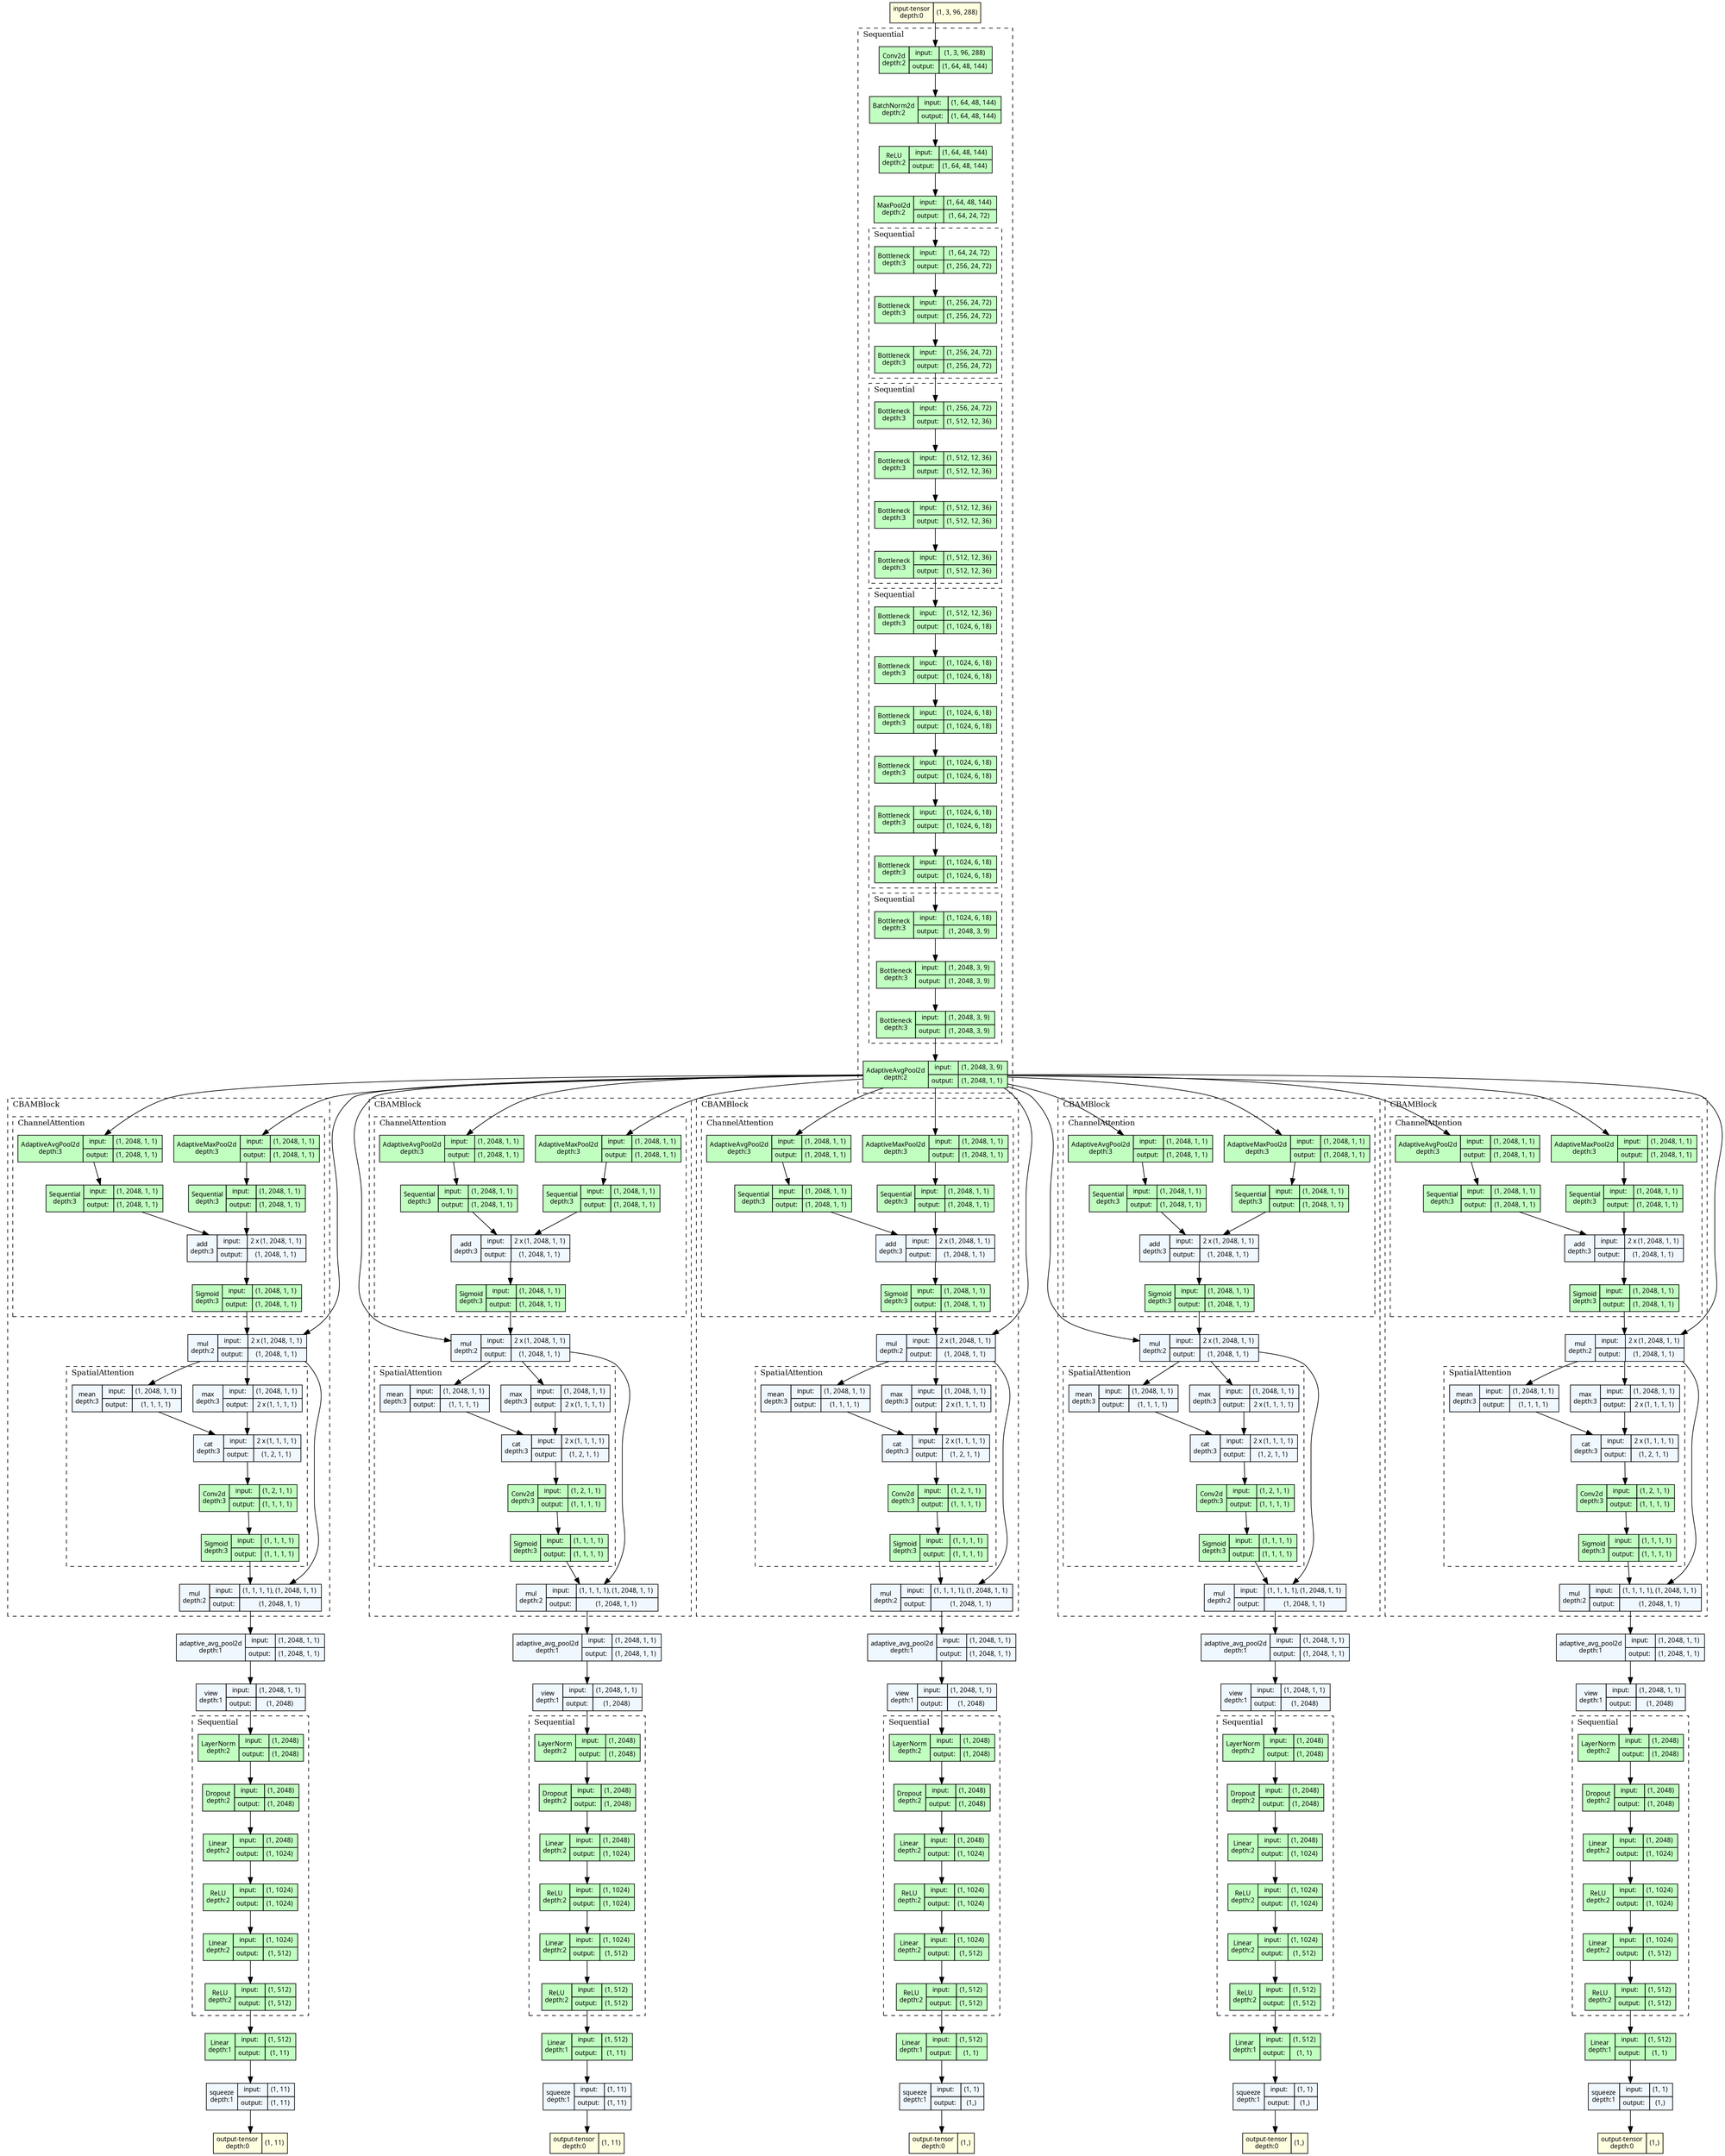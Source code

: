strict digraph model {
	graph [ordering=in rankdir=TB size="113.39999999999999,113.39999999999999"]
	node [align=left fontname="Linux libertine" fontsize=10 height=0.2 margin=0 ranksep=0.1 shape=plaintext style=filled]
	edge [fontsize=10]
	0 [label=<
                    <TABLE BORDER="0" CELLBORDER="1"
                    CELLSPACING="0" CELLPADDING="4">
                        <TR><TD>input-tensor<BR/>depth:0</TD><TD>(1, 3, 96, 288)</TD></TR>
                    </TABLE>> fillcolor=lightyellow]
	subgraph cluster_2 {
		fontsize=12 label=Sequential labeljust=l style=dashed
		1 [label=<
                    <TABLE BORDER="0" CELLBORDER="1"
                    CELLSPACING="0" CELLPADDING="4">
                    <TR>
                        <TD ROWSPAN="2">Conv2d<BR/>depth:2</TD>
                        <TD COLSPAN="2">input:</TD>
                        <TD COLSPAN="2">(1, 3, 96, 288) </TD>
                    </TR>
                    <TR>
                        <TD COLSPAN="2">output: </TD>
                        <TD COLSPAN="2">(1, 64, 48, 144) </TD>
                    </TR>
                    </TABLE>> fillcolor=darkseagreen1]
		2 [label=<
                    <TABLE BORDER="0" CELLBORDER="1"
                    CELLSPACING="0" CELLPADDING="4">
                    <TR>
                        <TD ROWSPAN="2">BatchNorm2d<BR/>depth:2</TD>
                        <TD COLSPAN="2">input:</TD>
                        <TD COLSPAN="2">(1, 64, 48, 144) </TD>
                    </TR>
                    <TR>
                        <TD COLSPAN="2">output: </TD>
                        <TD COLSPAN="2">(1, 64, 48, 144) </TD>
                    </TR>
                    </TABLE>> fillcolor=darkseagreen1]
		3 [label=<
                    <TABLE BORDER="0" CELLBORDER="1"
                    CELLSPACING="0" CELLPADDING="4">
                    <TR>
                        <TD ROWSPAN="2">ReLU<BR/>depth:2</TD>
                        <TD COLSPAN="2">input:</TD>
                        <TD COLSPAN="2">(1, 64, 48, 144) </TD>
                    </TR>
                    <TR>
                        <TD COLSPAN="2">output: </TD>
                        <TD COLSPAN="2">(1, 64, 48, 144) </TD>
                    </TR>
                    </TABLE>> fillcolor=darkseagreen1]
		4 [label=<
                    <TABLE BORDER="0" CELLBORDER="1"
                    CELLSPACING="0" CELLPADDING="4">
                    <TR>
                        <TD ROWSPAN="2">MaxPool2d<BR/>depth:2</TD>
                        <TD COLSPAN="2">input:</TD>
                        <TD COLSPAN="2">(1, 64, 48, 144) </TD>
                    </TR>
                    <TR>
                        <TD COLSPAN="2">output: </TD>
                        <TD COLSPAN="2">(1, 64, 24, 72) </TD>
                    </TR>
                    </TABLE>> fillcolor=darkseagreen1]
		subgraph cluster_3 {
			fontsize=12 label=Sequential labeljust=l style=dashed
			5 [label=<
                    <TABLE BORDER="0" CELLBORDER="1"
                    CELLSPACING="0" CELLPADDING="4">
                    <TR>
                        <TD ROWSPAN="2">Bottleneck<BR/>depth:3</TD>
                        <TD COLSPAN="2">input:</TD>
                        <TD COLSPAN="2">(1, 64, 24, 72) </TD>
                    </TR>
                    <TR>
                        <TD COLSPAN="2">output: </TD>
                        <TD COLSPAN="2">(1, 256, 24, 72) </TD>
                    </TR>
                    </TABLE>> fillcolor=darkseagreen1]
			6 [label=<
                    <TABLE BORDER="0" CELLBORDER="1"
                    CELLSPACING="0" CELLPADDING="4">
                    <TR>
                        <TD ROWSPAN="2">Bottleneck<BR/>depth:3</TD>
                        <TD COLSPAN="2">input:</TD>
                        <TD COLSPAN="2">(1, 256, 24, 72) </TD>
                    </TR>
                    <TR>
                        <TD COLSPAN="2">output: </TD>
                        <TD COLSPAN="2">(1, 256, 24, 72) </TD>
                    </TR>
                    </TABLE>> fillcolor=darkseagreen1]
			7 [label=<
                    <TABLE BORDER="0" CELLBORDER="1"
                    CELLSPACING="0" CELLPADDING="4">
                    <TR>
                        <TD ROWSPAN="2">Bottleneck<BR/>depth:3</TD>
                        <TD COLSPAN="2">input:</TD>
                        <TD COLSPAN="2">(1, 256, 24, 72) </TD>
                    </TR>
                    <TR>
                        <TD COLSPAN="2">output: </TD>
                        <TD COLSPAN="2">(1, 256, 24, 72) </TD>
                    </TR>
                    </TABLE>> fillcolor=darkseagreen1]
		}
		subgraph cluster_4 {
			fontsize=12 label=Sequential labeljust=l style=dashed
			8 [label=<
                    <TABLE BORDER="0" CELLBORDER="1"
                    CELLSPACING="0" CELLPADDING="4">
                    <TR>
                        <TD ROWSPAN="2">Bottleneck<BR/>depth:3</TD>
                        <TD COLSPAN="2">input:</TD>
                        <TD COLSPAN="2">(1, 256, 24, 72) </TD>
                    </TR>
                    <TR>
                        <TD COLSPAN="2">output: </TD>
                        <TD COLSPAN="2">(1, 512, 12, 36) </TD>
                    </TR>
                    </TABLE>> fillcolor=darkseagreen1]
			9 [label=<
                    <TABLE BORDER="0" CELLBORDER="1"
                    CELLSPACING="0" CELLPADDING="4">
                    <TR>
                        <TD ROWSPAN="2">Bottleneck<BR/>depth:3</TD>
                        <TD COLSPAN="2">input:</TD>
                        <TD COLSPAN="2">(1, 512, 12, 36) </TD>
                    </TR>
                    <TR>
                        <TD COLSPAN="2">output: </TD>
                        <TD COLSPAN="2">(1, 512, 12, 36) </TD>
                    </TR>
                    </TABLE>> fillcolor=darkseagreen1]
			10 [label=<
                    <TABLE BORDER="0" CELLBORDER="1"
                    CELLSPACING="0" CELLPADDING="4">
                    <TR>
                        <TD ROWSPAN="2">Bottleneck<BR/>depth:3</TD>
                        <TD COLSPAN="2">input:</TD>
                        <TD COLSPAN="2">(1, 512, 12, 36) </TD>
                    </TR>
                    <TR>
                        <TD COLSPAN="2">output: </TD>
                        <TD COLSPAN="2">(1, 512, 12, 36) </TD>
                    </TR>
                    </TABLE>> fillcolor=darkseagreen1]
			11 [label=<
                    <TABLE BORDER="0" CELLBORDER="1"
                    CELLSPACING="0" CELLPADDING="4">
                    <TR>
                        <TD ROWSPAN="2">Bottleneck<BR/>depth:3</TD>
                        <TD COLSPAN="2">input:</TD>
                        <TD COLSPAN="2">(1, 512, 12, 36) </TD>
                    </TR>
                    <TR>
                        <TD COLSPAN="2">output: </TD>
                        <TD COLSPAN="2">(1, 512, 12, 36) </TD>
                    </TR>
                    </TABLE>> fillcolor=darkseagreen1]
		}
		subgraph cluster_5 {
			fontsize=12 label=Sequential labeljust=l style=dashed
			12 [label=<
                    <TABLE BORDER="0" CELLBORDER="1"
                    CELLSPACING="0" CELLPADDING="4">
                    <TR>
                        <TD ROWSPAN="2">Bottleneck<BR/>depth:3</TD>
                        <TD COLSPAN="2">input:</TD>
                        <TD COLSPAN="2">(1, 512, 12, 36) </TD>
                    </TR>
                    <TR>
                        <TD COLSPAN="2">output: </TD>
                        <TD COLSPAN="2">(1, 1024, 6, 18) </TD>
                    </TR>
                    </TABLE>> fillcolor=darkseagreen1]
			13 [label=<
                    <TABLE BORDER="0" CELLBORDER="1"
                    CELLSPACING="0" CELLPADDING="4">
                    <TR>
                        <TD ROWSPAN="2">Bottleneck<BR/>depth:3</TD>
                        <TD COLSPAN="2">input:</TD>
                        <TD COLSPAN="2">(1, 1024, 6, 18) </TD>
                    </TR>
                    <TR>
                        <TD COLSPAN="2">output: </TD>
                        <TD COLSPAN="2">(1, 1024, 6, 18) </TD>
                    </TR>
                    </TABLE>> fillcolor=darkseagreen1]
			14 [label=<
                    <TABLE BORDER="0" CELLBORDER="1"
                    CELLSPACING="0" CELLPADDING="4">
                    <TR>
                        <TD ROWSPAN="2">Bottleneck<BR/>depth:3</TD>
                        <TD COLSPAN="2">input:</TD>
                        <TD COLSPAN="2">(1, 1024, 6, 18) </TD>
                    </TR>
                    <TR>
                        <TD COLSPAN="2">output: </TD>
                        <TD COLSPAN="2">(1, 1024, 6, 18) </TD>
                    </TR>
                    </TABLE>> fillcolor=darkseagreen1]
			15 [label=<
                    <TABLE BORDER="0" CELLBORDER="1"
                    CELLSPACING="0" CELLPADDING="4">
                    <TR>
                        <TD ROWSPAN="2">Bottleneck<BR/>depth:3</TD>
                        <TD COLSPAN="2">input:</TD>
                        <TD COLSPAN="2">(1, 1024, 6, 18) </TD>
                    </TR>
                    <TR>
                        <TD COLSPAN="2">output: </TD>
                        <TD COLSPAN="2">(1, 1024, 6, 18) </TD>
                    </TR>
                    </TABLE>> fillcolor=darkseagreen1]
			16 [label=<
                    <TABLE BORDER="0" CELLBORDER="1"
                    CELLSPACING="0" CELLPADDING="4">
                    <TR>
                        <TD ROWSPAN="2">Bottleneck<BR/>depth:3</TD>
                        <TD COLSPAN="2">input:</TD>
                        <TD COLSPAN="2">(1, 1024, 6, 18) </TD>
                    </TR>
                    <TR>
                        <TD COLSPAN="2">output: </TD>
                        <TD COLSPAN="2">(1, 1024, 6, 18) </TD>
                    </TR>
                    </TABLE>> fillcolor=darkseagreen1]
			17 [label=<
                    <TABLE BORDER="0" CELLBORDER="1"
                    CELLSPACING="0" CELLPADDING="4">
                    <TR>
                        <TD ROWSPAN="2">Bottleneck<BR/>depth:3</TD>
                        <TD COLSPAN="2">input:</TD>
                        <TD COLSPAN="2">(1, 1024, 6, 18) </TD>
                    </TR>
                    <TR>
                        <TD COLSPAN="2">output: </TD>
                        <TD COLSPAN="2">(1, 1024, 6, 18) </TD>
                    </TR>
                    </TABLE>> fillcolor=darkseagreen1]
		}
		subgraph cluster_6 {
			fontsize=12 label=Sequential labeljust=l style=dashed
			18 [label=<
                    <TABLE BORDER="0" CELLBORDER="1"
                    CELLSPACING="0" CELLPADDING="4">
                    <TR>
                        <TD ROWSPAN="2">Bottleneck<BR/>depth:3</TD>
                        <TD COLSPAN="2">input:</TD>
                        <TD COLSPAN="2">(1, 1024, 6, 18) </TD>
                    </TR>
                    <TR>
                        <TD COLSPAN="2">output: </TD>
                        <TD COLSPAN="2">(1, 2048, 3, 9) </TD>
                    </TR>
                    </TABLE>> fillcolor=darkseagreen1]
			19 [label=<
                    <TABLE BORDER="0" CELLBORDER="1"
                    CELLSPACING="0" CELLPADDING="4">
                    <TR>
                        <TD ROWSPAN="2">Bottleneck<BR/>depth:3</TD>
                        <TD COLSPAN="2">input:</TD>
                        <TD COLSPAN="2">(1, 2048, 3, 9) </TD>
                    </TR>
                    <TR>
                        <TD COLSPAN="2">output: </TD>
                        <TD COLSPAN="2">(1, 2048, 3, 9) </TD>
                    </TR>
                    </TABLE>> fillcolor=darkseagreen1]
			20 [label=<
                    <TABLE BORDER="0" CELLBORDER="1"
                    CELLSPACING="0" CELLPADDING="4">
                    <TR>
                        <TD ROWSPAN="2">Bottleneck<BR/>depth:3</TD>
                        <TD COLSPAN="2">input:</TD>
                        <TD COLSPAN="2">(1, 2048, 3, 9) </TD>
                    </TR>
                    <TR>
                        <TD COLSPAN="2">output: </TD>
                        <TD COLSPAN="2">(1, 2048, 3, 9) </TD>
                    </TR>
                    </TABLE>> fillcolor=darkseagreen1]
		}
		21 [label=<
                    <TABLE BORDER="0" CELLBORDER="1"
                    CELLSPACING="0" CELLPADDING="4">
                    <TR>
                        <TD ROWSPAN="2">AdaptiveAvgPool2d<BR/>depth:2</TD>
                        <TD COLSPAN="2">input:</TD>
                        <TD COLSPAN="2">(1, 2048, 3, 9) </TD>
                    </TR>
                    <TR>
                        <TD COLSPAN="2">output: </TD>
                        <TD COLSPAN="2">(1, 2048, 1, 1) </TD>
                    </TR>
                    </TABLE>> fillcolor=darkseagreen1]
	}
	subgraph cluster_7 {
		fontsize=12 label=CBAMBlock labeljust=l style=dashed
		subgraph cluster_8 {
			fontsize=12 label=ChannelAttention labeljust=l style=dashed
			22 [label=<
                    <TABLE BORDER="0" CELLBORDER="1"
                    CELLSPACING="0" CELLPADDING="4">
                    <TR>
                        <TD ROWSPAN="2">AdaptiveAvgPool2d<BR/>depth:3</TD>
                        <TD COLSPAN="2">input:</TD>
                        <TD COLSPAN="2">(1, 2048, 1, 1) </TD>
                    </TR>
                    <TR>
                        <TD COLSPAN="2">output: </TD>
                        <TD COLSPAN="2">(1, 2048, 1, 1) </TD>
                    </TR>
                    </TABLE>> fillcolor=darkseagreen1]
			23 [label=<
                    <TABLE BORDER="0" CELLBORDER="1"
                    CELLSPACING="0" CELLPADDING="4">
                    <TR>
                        <TD ROWSPAN="2">Sequential<BR/>depth:3</TD>
                        <TD COLSPAN="2">input:</TD>
                        <TD COLSPAN="2">(1, 2048, 1, 1) </TD>
                    </TR>
                    <TR>
                        <TD COLSPAN="2">output: </TD>
                        <TD COLSPAN="2">(1, 2048, 1, 1) </TD>
                    </TR>
                    </TABLE>> fillcolor=darkseagreen1]
			24 [label=<
                    <TABLE BORDER="0" CELLBORDER="1"
                    CELLSPACING="0" CELLPADDING="4">
                    <TR>
                        <TD ROWSPAN="2">AdaptiveMaxPool2d<BR/>depth:3</TD>
                        <TD COLSPAN="2">input:</TD>
                        <TD COLSPAN="2">(1, 2048, 1, 1) </TD>
                    </TR>
                    <TR>
                        <TD COLSPAN="2">output: </TD>
                        <TD COLSPAN="2">(1, 2048, 1, 1) </TD>
                    </TR>
                    </TABLE>> fillcolor=darkseagreen1]
			25 [label=<
                    <TABLE BORDER="0" CELLBORDER="1"
                    CELLSPACING="0" CELLPADDING="4">
                    <TR>
                        <TD ROWSPAN="2">Sequential<BR/>depth:3</TD>
                        <TD COLSPAN="2">input:</TD>
                        <TD COLSPAN="2">(1, 2048, 1, 1) </TD>
                    </TR>
                    <TR>
                        <TD COLSPAN="2">output: </TD>
                        <TD COLSPAN="2">(1, 2048, 1, 1) </TD>
                    </TR>
                    </TABLE>> fillcolor=darkseagreen1]
			26 [label=<
                    <TABLE BORDER="0" CELLBORDER="1"
                    CELLSPACING="0" CELLPADDING="4">
                    <TR>
                        <TD ROWSPAN="2">add<BR/>depth:3</TD>
                        <TD COLSPAN="2">input:</TD>
                        <TD COLSPAN="2">2 x (1, 2048, 1, 1) </TD>
                    </TR>
                    <TR>
                        <TD COLSPAN="2">output: </TD>
                        <TD COLSPAN="2">(1, 2048, 1, 1) </TD>
                    </TR>
                    </TABLE>> fillcolor=aliceblue]
			27 [label=<
                    <TABLE BORDER="0" CELLBORDER="1"
                    CELLSPACING="0" CELLPADDING="4">
                    <TR>
                        <TD ROWSPAN="2">Sigmoid<BR/>depth:3</TD>
                        <TD COLSPAN="2">input:</TD>
                        <TD COLSPAN="2">(1, 2048, 1, 1) </TD>
                    </TR>
                    <TR>
                        <TD COLSPAN="2">output: </TD>
                        <TD COLSPAN="2">(1, 2048, 1, 1) </TD>
                    </TR>
                    </TABLE>> fillcolor=darkseagreen1]
		}
		28 [label=<
                    <TABLE BORDER="0" CELLBORDER="1"
                    CELLSPACING="0" CELLPADDING="4">
                    <TR>
                        <TD ROWSPAN="2">mul<BR/>depth:2</TD>
                        <TD COLSPAN="2">input:</TD>
                        <TD COLSPAN="2">2 x (1, 2048, 1, 1) </TD>
                    </TR>
                    <TR>
                        <TD COLSPAN="2">output: </TD>
                        <TD COLSPAN="2">(1, 2048, 1, 1) </TD>
                    </TR>
                    </TABLE>> fillcolor=aliceblue]
		subgraph cluster_9 {
			fontsize=12 label=SpatialAttention labeljust=l style=dashed
			29 [label=<
                    <TABLE BORDER="0" CELLBORDER="1"
                    CELLSPACING="0" CELLPADDING="4">
                    <TR>
                        <TD ROWSPAN="2">mean<BR/>depth:3</TD>
                        <TD COLSPAN="2">input:</TD>
                        <TD COLSPAN="2">(1, 2048, 1, 1) </TD>
                    </TR>
                    <TR>
                        <TD COLSPAN="2">output: </TD>
                        <TD COLSPAN="2">(1, 1, 1, 1) </TD>
                    </TR>
                    </TABLE>> fillcolor=aliceblue]
			30 [label=<
                    <TABLE BORDER="0" CELLBORDER="1"
                    CELLSPACING="0" CELLPADDING="4">
                    <TR>
                        <TD ROWSPAN="2">max<BR/>depth:3</TD>
                        <TD COLSPAN="2">input:</TD>
                        <TD COLSPAN="2">(1, 2048, 1, 1) </TD>
                    </TR>
                    <TR>
                        <TD COLSPAN="2">output: </TD>
                        <TD COLSPAN="2">2 x (1, 1, 1, 1) </TD>
                    </TR>
                    </TABLE>> fillcolor=aliceblue]
			31 [label=<
                    <TABLE BORDER="0" CELLBORDER="1"
                    CELLSPACING="0" CELLPADDING="4">
                    <TR>
                        <TD ROWSPAN="2">cat<BR/>depth:3</TD>
                        <TD COLSPAN="2">input:</TD>
                        <TD COLSPAN="2">2 x (1, 1, 1, 1) </TD>
                    </TR>
                    <TR>
                        <TD COLSPAN="2">output: </TD>
                        <TD COLSPAN="2">(1, 2, 1, 1) </TD>
                    </TR>
                    </TABLE>> fillcolor=aliceblue]
			32 [label=<
                    <TABLE BORDER="0" CELLBORDER="1"
                    CELLSPACING="0" CELLPADDING="4">
                    <TR>
                        <TD ROWSPAN="2">Conv2d<BR/>depth:3</TD>
                        <TD COLSPAN="2">input:</TD>
                        <TD COLSPAN="2">(1, 2, 1, 1) </TD>
                    </TR>
                    <TR>
                        <TD COLSPAN="2">output: </TD>
                        <TD COLSPAN="2">(1, 1, 1, 1) </TD>
                    </TR>
                    </TABLE>> fillcolor=darkseagreen1]
			33 [label=<
                    <TABLE BORDER="0" CELLBORDER="1"
                    CELLSPACING="0" CELLPADDING="4">
                    <TR>
                        <TD ROWSPAN="2">Sigmoid<BR/>depth:3</TD>
                        <TD COLSPAN="2">input:</TD>
                        <TD COLSPAN="2">(1, 1, 1, 1) </TD>
                    </TR>
                    <TR>
                        <TD COLSPAN="2">output: </TD>
                        <TD COLSPAN="2">(1, 1, 1, 1) </TD>
                    </TR>
                    </TABLE>> fillcolor=darkseagreen1]
		}
		34 [label=<
                    <TABLE BORDER="0" CELLBORDER="1"
                    CELLSPACING="0" CELLPADDING="4">
                    <TR>
                        <TD ROWSPAN="2">mul<BR/>depth:2</TD>
                        <TD COLSPAN="2">input:</TD>
                        <TD COLSPAN="2">(1, 1, 1, 1), (1, 2048, 1, 1) </TD>
                    </TR>
                    <TR>
                        <TD COLSPAN="2">output: </TD>
                        <TD COLSPAN="2">(1, 2048, 1, 1) </TD>
                    </TR>
                    </TABLE>> fillcolor=aliceblue]
	}
	35 [label=<
                    <TABLE BORDER="0" CELLBORDER="1"
                    CELLSPACING="0" CELLPADDING="4">
                    <TR>
                        <TD ROWSPAN="2">adaptive_avg_pool2d<BR/>depth:1</TD>
                        <TD COLSPAN="2">input:</TD>
                        <TD COLSPAN="2">(1, 2048, 1, 1) </TD>
                    </TR>
                    <TR>
                        <TD COLSPAN="2">output: </TD>
                        <TD COLSPAN="2">(1, 2048, 1, 1) </TD>
                    </TR>
                    </TABLE>> fillcolor=aliceblue]
	36 [label=<
                    <TABLE BORDER="0" CELLBORDER="1"
                    CELLSPACING="0" CELLPADDING="4">
                    <TR>
                        <TD ROWSPAN="2">view<BR/>depth:1</TD>
                        <TD COLSPAN="2">input:</TD>
                        <TD COLSPAN="2">(1, 2048, 1, 1) </TD>
                    </TR>
                    <TR>
                        <TD COLSPAN="2">output: </TD>
                        <TD COLSPAN="2">(1, 2048) </TD>
                    </TR>
                    </TABLE>> fillcolor=aliceblue]
	subgraph cluster_10 {
		fontsize=12 label=Sequential labeljust=l style=dashed
		37 [label=<
                    <TABLE BORDER="0" CELLBORDER="1"
                    CELLSPACING="0" CELLPADDING="4">
                    <TR>
                        <TD ROWSPAN="2">LayerNorm<BR/>depth:2</TD>
                        <TD COLSPAN="2">input:</TD>
                        <TD COLSPAN="2">(1, 2048) </TD>
                    </TR>
                    <TR>
                        <TD COLSPAN="2">output: </TD>
                        <TD COLSPAN="2">(1, 2048) </TD>
                    </TR>
                    </TABLE>> fillcolor=darkseagreen1]
		38 [label=<
                    <TABLE BORDER="0" CELLBORDER="1"
                    CELLSPACING="0" CELLPADDING="4">
                    <TR>
                        <TD ROWSPAN="2">Dropout<BR/>depth:2</TD>
                        <TD COLSPAN="2">input:</TD>
                        <TD COLSPAN="2">(1, 2048) </TD>
                    </TR>
                    <TR>
                        <TD COLSPAN="2">output: </TD>
                        <TD COLSPAN="2">(1, 2048) </TD>
                    </TR>
                    </TABLE>> fillcolor=darkseagreen1]
		39 [label=<
                    <TABLE BORDER="0" CELLBORDER="1"
                    CELLSPACING="0" CELLPADDING="4">
                    <TR>
                        <TD ROWSPAN="2">Linear<BR/>depth:2</TD>
                        <TD COLSPAN="2">input:</TD>
                        <TD COLSPAN="2">(1, 2048) </TD>
                    </TR>
                    <TR>
                        <TD COLSPAN="2">output: </TD>
                        <TD COLSPAN="2">(1, 1024) </TD>
                    </TR>
                    </TABLE>> fillcolor=darkseagreen1]
		40 [label=<
                    <TABLE BORDER="0" CELLBORDER="1"
                    CELLSPACING="0" CELLPADDING="4">
                    <TR>
                        <TD ROWSPAN="2">ReLU<BR/>depth:2</TD>
                        <TD COLSPAN="2">input:</TD>
                        <TD COLSPAN="2">(1, 1024) </TD>
                    </TR>
                    <TR>
                        <TD COLSPAN="2">output: </TD>
                        <TD COLSPAN="2">(1, 1024) </TD>
                    </TR>
                    </TABLE>> fillcolor=darkseagreen1]
		41 [label=<
                    <TABLE BORDER="0" CELLBORDER="1"
                    CELLSPACING="0" CELLPADDING="4">
                    <TR>
                        <TD ROWSPAN="2">Linear<BR/>depth:2</TD>
                        <TD COLSPAN="2">input:</TD>
                        <TD COLSPAN="2">(1, 1024) </TD>
                    </TR>
                    <TR>
                        <TD COLSPAN="2">output: </TD>
                        <TD COLSPAN="2">(1, 512) </TD>
                    </TR>
                    </TABLE>> fillcolor=darkseagreen1]
		42 [label=<
                    <TABLE BORDER="0" CELLBORDER="1"
                    CELLSPACING="0" CELLPADDING="4">
                    <TR>
                        <TD ROWSPAN="2">ReLU<BR/>depth:2</TD>
                        <TD COLSPAN="2">input:</TD>
                        <TD COLSPAN="2">(1, 512) </TD>
                    </TR>
                    <TR>
                        <TD COLSPAN="2">output: </TD>
                        <TD COLSPAN="2">(1, 512) </TD>
                    </TR>
                    </TABLE>> fillcolor=darkseagreen1]
	}
	43 [label=<
                    <TABLE BORDER="0" CELLBORDER="1"
                    CELLSPACING="0" CELLPADDING="4">
                    <TR>
                        <TD ROWSPAN="2">Linear<BR/>depth:1</TD>
                        <TD COLSPAN="2">input:</TD>
                        <TD COLSPAN="2">(1, 512) </TD>
                    </TR>
                    <TR>
                        <TD COLSPAN="2">output: </TD>
                        <TD COLSPAN="2">(1, 11) </TD>
                    </TR>
                    </TABLE>> fillcolor=darkseagreen1]
	44 [label=<
                    <TABLE BORDER="0" CELLBORDER="1"
                    CELLSPACING="0" CELLPADDING="4">
                    <TR>
                        <TD ROWSPAN="2">squeeze<BR/>depth:1</TD>
                        <TD COLSPAN="2">input:</TD>
                        <TD COLSPAN="2">(1, 11) </TD>
                    </TR>
                    <TR>
                        <TD COLSPAN="2">output: </TD>
                        <TD COLSPAN="2">(1, 11) </TD>
                    </TR>
                    </TABLE>> fillcolor=aliceblue]
	45 [label=<
                    <TABLE BORDER="0" CELLBORDER="1"
                    CELLSPACING="0" CELLPADDING="4">
                        <TR><TD>output-tensor<BR/>depth:0</TD><TD>(1, 11)</TD></TR>
                    </TABLE>> fillcolor=lightyellow]
	subgraph cluster_11 {
		fontsize=12 label=CBAMBlock labeljust=l style=dashed
		subgraph cluster_12 {
			fontsize=12 label=ChannelAttention labeljust=l style=dashed
			46 [label=<
                    <TABLE BORDER="0" CELLBORDER="1"
                    CELLSPACING="0" CELLPADDING="4">
                    <TR>
                        <TD ROWSPAN="2">AdaptiveAvgPool2d<BR/>depth:3</TD>
                        <TD COLSPAN="2">input:</TD>
                        <TD COLSPAN="2">(1, 2048, 1, 1) </TD>
                    </TR>
                    <TR>
                        <TD COLSPAN="2">output: </TD>
                        <TD COLSPAN="2">(1, 2048, 1, 1) </TD>
                    </TR>
                    </TABLE>> fillcolor=darkseagreen1]
			47 [label=<
                    <TABLE BORDER="0" CELLBORDER="1"
                    CELLSPACING="0" CELLPADDING="4">
                    <TR>
                        <TD ROWSPAN="2">Sequential<BR/>depth:3</TD>
                        <TD COLSPAN="2">input:</TD>
                        <TD COLSPAN="2">(1, 2048, 1, 1) </TD>
                    </TR>
                    <TR>
                        <TD COLSPAN="2">output: </TD>
                        <TD COLSPAN="2">(1, 2048, 1, 1) </TD>
                    </TR>
                    </TABLE>> fillcolor=darkseagreen1]
			48 [label=<
                    <TABLE BORDER="0" CELLBORDER="1"
                    CELLSPACING="0" CELLPADDING="4">
                    <TR>
                        <TD ROWSPAN="2">AdaptiveMaxPool2d<BR/>depth:3</TD>
                        <TD COLSPAN="2">input:</TD>
                        <TD COLSPAN="2">(1, 2048, 1, 1) </TD>
                    </TR>
                    <TR>
                        <TD COLSPAN="2">output: </TD>
                        <TD COLSPAN="2">(1, 2048, 1, 1) </TD>
                    </TR>
                    </TABLE>> fillcolor=darkseagreen1]
			49 [label=<
                    <TABLE BORDER="0" CELLBORDER="1"
                    CELLSPACING="0" CELLPADDING="4">
                    <TR>
                        <TD ROWSPAN="2">Sequential<BR/>depth:3</TD>
                        <TD COLSPAN="2">input:</TD>
                        <TD COLSPAN="2">(1, 2048, 1, 1) </TD>
                    </TR>
                    <TR>
                        <TD COLSPAN="2">output: </TD>
                        <TD COLSPAN="2">(1, 2048, 1, 1) </TD>
                    </TR>
                    </TABLE>> fillcolor=darkseagreen1]
			50 [label=<
                    <TABLE BORDER="0" CELLBORDER="1"
                    CELLSPACING="0" CELLPADDING="4">
                    <TR>
                        <TD ROWSPAN="2">add<BR/>depth:3</TD>
                        <TD COLSPAN="2">input:</TD>
                        <TD COLSPAN="2">2 x (1, 2048, 1, 1) </TD>
                    </TR>
                    <TR>
                        <TD COLSPAN="2">output: </TD>
                        <TD COLSPAN="2">(1, 2048, 1, 1) </TD>
                    </TR>
                    </TABLE>> fillcolor=aliceblue]
			51 [label=<
                    <TABLE BORDER="0" CELLBORDER="1"
                    CELLSPACING="0" CELLPADDING="4">
                    <TR>
                        <TD ROWSPAN="2">Sigmoid<BR/>depth:3</TD>
                        <TD COLSPAN="2">input:</TD>
                        <TD COLSPAN="2">(1, 2048, 1, 1) </TD>
                    </TR>
                    <TR>
                        <TD COLSPAN="2">output: </TD>
                        <TD COLSPAN="2">(1, 2048, 1, 1) </TD>
                    </TR>
                    </TABLE>> fillcolor=darkseagreen1]
		}
		52 [label=<
                    <TABLE BORDER="0" CELLBORDER="1"
                    CELLSPACING="0" CELLPADDING="4">
                    <TR>
                        <TD ROWSPAN="2">mul<BR/>depth:2</TD>
                        <TD COLSPAN="2">input:</TD>
                        <TD COLSPAN="2">2 x (1, 2048, 1, 1) </TD>
                    </TR>
                    <TR>
                        <TD COLSPAN="2">output: </TD>
                        <TD COLSPAN="2">(1, 2048, 1, 1) </TD>
                    </TR>
                    </TABLE>> fillcolor=aliceblue]
		subgraph cluster_13 {
			fontsize=12 label=SpatialAttention labeljust=l style=dashed
			53 [label=<
                    <TABLE BORDER="0" CELLBORDER="1"
                    CELLSPACING="0" CELLPADDING="4">
                    <TR>
                        <TD ROWSPAN="2">mean<BR/>depth:3</TD>
                        <TD COLSPAN="2">input:</TD>
                        <TD COLSPAN="2">(1, 2048, 1, 1) </TD>
                    </TR>
                    <TR>
                        <TD COLSPAN="2">output: </TD>
                        <TD COLSPAN="2">(1, 1, 1, 1) </TD>
                    </TR>
                    </TABLE>> fillcolor=aliceblue]
			54 [label=<
                    <TABLE BORDER="0" CELLBORDER="1"
                    CELLSPACING="0" CELLPADDING="4">
                    <TR>
                        <TD ROWSPAN="2">max<BR/>depth:3</TD>
                        <TD COLSPAN="2">input:</TD>
                        <TD COLSPAN="2">(1, 2048, 1, 1) </TD>
                    </TR>
                    <TR>
                        <TD COLSPAN="2">output: </TD>
                        <TD COLSPAN="2">2 x (1, 1, 1, 1) </TD>
                    </TR>
                    </TABLE>> fillcolor=aliceblue]
			55 [label=<
                    <TABLE BORDER="0" CELLBORDER="1"
                    CELLSPACING="0" CELLPADDING="4">
                    <TR>
                        <TD ROWSPAN="2">cat<BR/>depth:3</TD>
                        <TD COLSPAN="2">input:</TD>
                        <TD COLSPAN="2">2 x (1, 1, 1, 1) </TD>
                    </TR>
                    <TR>
                        <TD COLSPAN="2">output: </TD>
                        <TD COLSPAN="2">(1, 2, 1, 1) </TD>
                    </TR>
                    </TABLE>> fillcolor=aliceblue]
			56 [label=<
                    <TABLE BORDER="0" CELLBORDER="1"
                    CELLSPACING="0" CELLPADDING="4">
                    <TR>
                        <TD ROWSPAN="2">Conv2d<BR/>depth:3</TD>
                        <TD COLSPAN="2">input:</TD>
                        <TD COLSPAN="2">(1, 2, 1, 1) </TD>
                    </TR>
                    <TR>
                        <TD COLSPAN="2">output: </TD>
                        <TD COLSPAN="2">(1, 1, 1, 1) </TD>
                    </TR>
                    </TABLE>> fillcolor=darkseagreen1]
			57 [label=<
                    <TABLE BORDER="0" CELLBORDER="1"
                    CELLSPACING="0" CELLPADDING="4">
                    <TR>
                        <TD ROWSPAN="2">Sigmoid<BR/>depth:3</TD>
                        <TD COLSPAN="2">input:</TD>
                        <TD COLSPAN="2">(1, 1, 1, 1) </TD>
                    </TR>
                    <TR>
                        <TD COLSPAN="2">output: </TD>
                        <TD COLSPAN="2">(1, 1, 1, 1) </TD>
                    </TR>
                    </TABLE>> fillcolor=darkseagreen1]
		}
		58 [label=<
                    <TABLE BORDER="0" CELLBORDER="1"
                    CELLSPACING="0" CELLPADDING="4">
                    <TR>
                        <TD ROWSPAN="2">mul<BR/>depth:2</TD>
                        <TD COLSPAN="2">input:</TD>
                        <TD COLSPAN="2">(1, 1, 1, 1), (1, 2048, 1, 1) </TD>
                    </TR>
                    <TR>
                        <TD COLSPAN="2">output: </TD>
                        <TD COLSPAN="2">(1, 2048, 1, 1) </TD>
                    </TR>
                    </TABLE>> fillcolor=aliceblue]
	}
	59 [label=<
                    <TABLE BORDER="0" CELLBORDER="1"
                    CELLSPACING="0" CELLPADDING="4">
                    <TR>
                        <TD ROWSPAN="2">adaptive_avg_pool2d<BR/>depth:1</TD>
                        <TD COLSPAN="2">input:</TD>
                        <TD COLSPAN="2">(1, 2048, 1, 1) </TD>
                    </TR>
                    <TR>
                        <TD COLSPAN="2">output: </TD>
                        <TD COLSPAN="2">(1, 2048, 1, 1) </TD>
                    </TR>
                    </TABLE>> fillcolor=aliceblue]
	60 [label=<
                    <TABLE BORDER="0" CELLBORDER="1"
                    CELLSPACING="0" CELLPADDING="4">
                    <TR>
                        <TD ROWSPAN="2">view<BR/>depth:1</TD>
                        <TD COLSPAN="2">input:</TD>
                        <TD COLSPAN="2">(1, 2048, 1, 1) </TD>
                    </TR>
                    <TR>
                        <TD COLSPAN="2">output: </TD>
                        <TD COLSPAN="2">(1, 2048) </TD>
                    </TR>
                    </TABLE>> fillcolor=aliceblue]
	subgraph cluster_14 {
		fontsize=12 label=Sequential labeljust=l style=dashed
		61 [label=<
                    <TABLE BORDER="0" CELLBORDER="1"
                    CELLSPACING="0" CELLPADDING="4">
                    <TR>
                        <TD ROWSPAN="2">LayerNorm<BR/>depth:2</TD>
                        <TD COLSPAN="2">input:</TD>
                        <TD COLSPAN="2">(1, 2048) </TD>
                    </TR>
                    <TR>
                        <TD COLSPAN="2">output: </TD>
                        <TD COLSPAN="2">(1, 2048) </TD>
                    </TR>
                    </TABLE>> fillcolor=darkseagreen1]
		62 [label=<
                    <TABLE BORDER="0" CELLBORDER="1"
                    CELLSPACING="0" CELLPADDING="4">
                    <TR>
                        <TD ROWSPAN="2">Dropout<BR/>depth:2</TD>
                        <TD COLSPAN="2">input:</TD>
                        <TD COLSPAN="2">(1, 2048) </TD>
                    </TR>
                    <TR>
                        <TD COLSPAN="2">output: </TD>
                        <TD COLSPAN="2">(1, 2048) </TD>
                    </TR>
                    </TABLE>> fillcolor=darkseagreen1]
		63 [label=<
                    <TABLE BORDER="0" CELLBORDER="1"
                    CELLSPACING="0" CELLPADDING="4">
                    <TR>
                        <TD ROWSPAN="2">Linear<BR/>depth:2</TD>
                        <TD COLSPAN="2">input:</TD>
                        <TD COLSPAN="2">(1, 2048) </TD>
                    </TR>
                    <TR>
                        <TD COLSPAN="2">output: </TD>
                        <TD COLSPAN="2">(1, 1024) </TD>
                    </TR>
                    </TABLE>> fillcolor=darkseagreen1]
		64 [label=<
                    <TABLE BORDER="0" CELLBORDER="1"
                    CELLSPACING="0" CELLPADDING="4">
                    <TR>
                        <TD ROWSPAN="2">ReLU<BR/>depth:2</TD>
                        <TD COLSPAN="2">input:</TD>
                        <TD COLSPAN="2">(1, 1024) </TD>
                    </TR>
                    <TR>
                        <TD COLSPAN="2">output: </TD>
                        <TD COLSPAN="2">(1, 1024) </TD>
                    </TR>
                    </TABLE>> fillcolor=darkseagreen1]
		65 [label=<
                    <TABLE BORDER="0" CELLBORDER="1"
                    CELLSPACING="0" CELLPADDING="4">
                    <TR>
                        <TD ROWSPAN="2">Linear<BR/>depth:2</TD>
                        <TD COLSPAN="2">input:</TD>
                        <TD COLSPAN="2">(1, 1024) </TD>
                    </TR>
                    <TR>
                        <TD COLSPAN="2">output: </TD>
                        <TD COLSPAN="2">(1, 512) </TD>
                    </TR>
                    </TABLE>> fillcolor=darkseagreen1]
		66 [label=<
                    <TABLE BORDER="0" CELLBORDER="1"
                    CELLSPACING="0" CELLPADDING="4">
                    <TR>
                        <TD ROWSPAN="2">ReLU<BR/>depth:2</TD>
                        <TD COLSPAN="2">input:</TD>
                        <TD COLSPAN="2">(1, 512) </TD>
                    </TR>
                    <TR>
                        <TD COLSPAN="2">output: </TD>
                        <TD COLSPAN="2">(1, 512) </TD>
                    </TR>
                    </TABLE>> fillcolor=darkseagreen1]
	}
	67 [label=<
                    <TABLE BORDER="0" CELLBORDER="1"
                    CELLSPACING="0" CELLPADDING="4">
                    <TR>
                        <TD ROWSPAN="2">Linear<BR/>depth:1</TD>
                        <TD COLSPAN="2">input:</TD>
                        <TD COLSPAN="2">(1, 512) </TD>
                    </TR>
                    <TR>
                        <TD COLSPAN="2">output: </TD>
                        <TD COLSPAN="2">(1, 11) </TD>
                    </TR>
                    </TABLE>> fillcolor=darkseagreen1]
	68 [label=<
                    <TABLE BORDER="0" CELLBORDER="1"
                    CELLSPACING="0" CELLPADDING="4">
                    <TR>
                        <TD ROWSPAN="2">squeeze<BR/>depth:1</TD>
                        <TD COLSPAN="2">input:</TD>
                        <TD COLSPAN="2">(1, 11) </TD>
                    </TR>
                    <TR>
                        <TD COLSPAN="2">output: </TD>
                        <TD COLSPAN="2">(1, 11) </TD>
                    </TR>
                    </TABLE>> fillcolor=aliceblue]
	69 [label=<
                    <TABLE BORDER="0" CELLBORDER="1"
                    CELLSPACING="0" CELLPADDING="4">
                        <TR><TD>output-tensor<BR/>depth:0</TD><TD>(1, 11)</TD></TR>
                    </TABLE>> fillcolor=lightyellow]
	subgraph cluster_15 {
		fontsize=12 label=CBAMBlock labeljust=l style=dashed
		subgraph cluster_16 {
			fontsize=12 label=ChannelAttention labeljust=l style=dashed
			70 [label=<
                    <TABLE BORDER="0" CELLBORDER="1"
                    CELLSPACING="0" CELLPADDING="4">
                    <TR>
                        <TD ROWSPAN="2">AdaptiveAvgPool2d<BR/>depth:3</TD>
                        <TD COLSPAN="2">input:</TD>
                        <TD COLSPAN="2">(1, 2048, 1, 1) </TD>
                    </TR>
                    <TR>
                        <TD COLSPAN="2">output: </TD>
                        <TD COLSPAN="2">(1, 2048, 1, 1) </TD>
                    </TR>
                    </TABLE>> fillcolor=darkseagreen1]
			71 [label=<
                    <TABLE BORDER="0" CELLBORDER="1"
                    CELLSPACING="0" CELLPADDING="4">
                    <TR>
                        <TD ROWSPAN="2">Sequential<BR/>depth:3</TD>
                        <TD COLSPAN="2">input:</TD>
                        <TD COLSPAN="2">(1, 2048, 1, 1) </TD>
                    </TR>
                    <TR>
                        <TD COLSPAN="2">output: </TD>
                        <TD COLSPAN="2">(1, 2048, 1, 1) </TD>
                    </TR>
                    </TABLE>> fillcolor=darkseagreen1]
			72 [label=<
                    <TABLE BORDER="0" CELLBORDER="1"
                    CELLSPACING="0" CELLPADDING="4">
                    <TR>
                        <TD ROWSPAN="2">AdaptiveMaxPool2d<BR/>depth:3</TD>
                        <TD COLSPAN="2">input:</TD>
                        <TD COLSPAN="2">(1, 2048, 1, 1) </TD>
                    </TR>
                    <TR>
                        <TD COLSPAN="2">output: </TD>
                        <TD COLSPAN="2">(1, 2048, 1, 1) </TD>
                    </TR>
                    </TABLE>> fillcolor=darkseagreen1]
			73 [label=<
                    <TABLE BORDER="0" CELLBORDER="1"
                    CELLSPACING="0" CELLPADDING="4">
                    <TR>
                        <TD ROWSPAN="2">Sequential<BR/>depth:3</TD>
                        <TD COLSPAN="2">input:</TD>
                        <TD COLSPAN="2">(1, 2048, 1, 1) </TD>
                    </TR>
                    <TR>
                        <TD COLSPAN="2">output: </TD>
                        <TD COLSPAN="2">(1, 2048, 1, 1) </TD>
                    </TR>
                    </TABLE>> fillcolor=darkseagreen1]
			74 [label=<
                    <TABLE BORDER="0" CELLBORDER="1"
                    CELLSPACING="0" CELLPADDING="4">
                    <TR>
                        <TD ROWSPAN="2">add<BR/>depth:3</TD>
                        <TD COLSPAN="2">input:</TD>
                        <TD COLSPAN="2">2 x (1, 2048, 1, 1) </TD>
                    </TR>
                    <TR>
                        <TD COLSPAN="2">output: </TD>
                        <TD COLSPAN="2">(1, 2048, 1, 1) </TD>
                    </TR>
                    </TABLE>> fillcolor=aliceblue]
			75 [label=<
                    <TABLE BORDER="0" CELLBORDER="1"
                    CELLSPACING="0" CELLPADDING="4">
                    <TR>
                        <TD ROWSPAN="2">Sigmoid<BR/>depth:3</TD>
                        <TD COLSPAN="2">input:</TD>
                        <TD COLSPAN="2">(1, 2048, 1, 1) </TD>
                    </TR>
                    <TR>
                        <TD COLSPAN="2">output: </TD>
                        <TD COLSPAN="2">(1, 2048, 1, 1) </TD>
                    </TR>
                    </TABLE>> fillcolor=darkseagreen1]
		}
		76 [label=<
                    <TABLE BORDER="0" CELLBORDER="1"
                    CELLSPACING="0" CELLPADDING="4">
                    <TR>
                        <TD ROWSPAN="2">mul<BR/>depth:2</TD>
                        <TD COLSPAN="2">input:</TD>
                        <TD COLSPAN="2">2 x (1, 2048, 1, 1) </TD>
                    </TR>
                    <TR>
                        <TD COLSPAN="2">output: </TD>
                        <TD COLSPAN="2">(1, 2048, 1, 1) </TD>
                    </TR>
                    </TABLE>> fillcolor=aliceblue]
		subgraph cluster_17 {
			fontsize=12 label=SpatialAttention labeljust=l style=dashed
			77 [label=<
                    <TABLE BORDER="0" CELLBORDER="1"
                    CELLSPACING="0" CELLPADDING="4">
                    <TR>
                        <TD ROWSPAN="2">mean<BR/>depth:3</TD>
                        <TD COLSPAN="2">input:</TD>
                        <TD COLSPAN="2">(1, 2048, 1, 1) </TD>
                    </TR>
                    <TR>
                        <TD COLSPAN="2">output: </TD>
                        <TD COLSPAN="2">(1, 1, 1, 1) </TD>
                    </TR>
                    </TABLE>> fillcolor=aliceblue]
			78 [label=<
                    <TABLE BORDER="0" CELLBORDER="1"
                    CELLSPACING="0" CELLPADDING="4">
                    <TR>
                        <TD ROWSPAN="2">max<BR/>depth:3</TD>
                        <TD COLSPAN="2">input:</TD>
                        <TD COLSPAN="2">(1, 2048, 1, 1) </TD>
                    </TR>
                    <TR>
                        <TD COLSPAN="2">output: </TD>
                        <TD COLSPAN="2">2 x (1, 1, 1, 1) </TD>
                    </TR>
                    </TABLE>> fillcolor=aliceblue]
			79 [label=<
                    <TABLE BORDER="0" CELLBORDER="1"
                    CELLSPACING="0" CELLPADDING="4">
                    <TR>
                        <TD ROWSPAN="2">cat<BR/>depth:3</TD>
                        <TD COLSPAN="2">input:</TD>
                        <TD COLSPAN="2">2 x (1, 1, 1, 1) </TD>
                    </TR>
                    <TR>
                        <TD COLSPAN="2">output: </TD>
                        <TD COLSPAN="2">(1, 2, 1, 1) </TD>
                    </TR>
                    </TABLE>> fillcolor=aliceblue]
			80 [label=<
                    <TABLE BORDER="0" CELLBORDER="1"
                    CELLSPACING="0" CELLPADDING="4">
                    <TR>
                        <TD ROWSPAN="2">Conv2d<BR/>depth:3</TD>
                        <TD COLSPAN="2">input:</TD>
                        <TD COLSPAN="2">(1, 2, 1, 1) </TD>
                    </TR>
                    <TR>
                        <TD COLSPAN="2">output: </TD>
                        <TD COLSPAN="2">(1, 1, 1, 1) </TD>
                    </TR>
                    </TABLE>> fillcolor=darkseagreen1]
			81 [label=<
                    <TABLE BORDER="0" CELLBORDER="1"
                    CELLSPACING="0" CELLPADDING="4">
                    <TR>
                        <TD ROWSPAN="2">Sigmoid<BR/>depth:3</TD>
                        <TD COLSPAN="2">input:</TD>
                        <TD COLSPAN="2">(1, 1, 1, 1) </TD>
                    </TR>
                    <TR>
                        <TD COLSPAN="2">output: </TD>
                        <TD COLSPAN="2">(1, 1, 1, 1) </TD>
                    </TR>
                    </TABLE>> fillcolor=darkseagreen1]
		}
		82 [label=<
                    <TABLE BORDER="0" CELLBORDER="1"
                    CELLSPACING="0" CELLPADDING="4">
                    <TR>
                        <TD ROWSPAN="2">mul<BR/>depth:2</TD>
                        <TD COLSPAN="2">input:</TD>
                        <TD COLSPAN="2">(1, 1, 1, 1), (1, 2048, 1, 1) </TD>
                    </TR>
                    <TR>
                        <TD COLSPAN="2">output: </TD>
                        <TD COLSPAN="2">(1, 2048, 1, 1) </TD>
                    </TR>
                    </TABLE>> fillcolor=aliceblue]
	}
	83 [label=<
                    <TABLE BORDER="0" CELLBORDER="1"
                    CELLSPACING="0" CELLPADDING="4">
                    <TR>
                        <TD ROWSPAN="2">adaptive_avg_pool2d<BR/>depth:1</TD>
                        <TD COLSPAN="2">input:</TD>
                        <TD COLSPAN="2">(1, 2048, 1, 1) </TD>
                    </TR>
                    <TR>
                        <TD COLSPAN="2">output: </TD>
                        <TD COLSPAN="2">(1, 2048, 1, 1) </TD>
                    </TR>
                    </TABLE>> fillcolor=aliceblue]
	84 [label=<
                    <TABLE BORDER="0" CELLBORDER="1"
                    CELLSPACING="0" CELLPADDING="4">
                    <TR>
                        <TD ROWSPAN="2">view<BR/>depth:1</TD>
                        <TD COLSPAN="2">input:</TD>
                        <TD COLSPAN="2">(1, 2048, 1, 1) </TD>
                    </TR>
                    <TR>
                        <TD COLSPAN="2">output: </TD>
                        <TD COLSPAN="2">(1, 2048) </TD>
                    </TR>
                    </TABLE>> fillcolor=aliceblue]
	subgraph cluster_18 {
		fontsize=12 label=Sequential labeljust=l style=dashed
		85 [label=<
                    <TABLE BORDER="0" CELLBORDER="1"
                    CELLSPACING="0" CELLPADDING="4">
                    <TR>
                        <TD ROWSPAN="2">LayerNorm<BR/>depth:2</TD>
                        <TD COLSPAN="2">input:</TD>
                        <TD COLSPAN="2">(1, 2048) </TD>
                    </TR>
                    <TR>
                        <TD COLSPAN="2">output: </TD>
                        <TD COLSPAN="2">(1, 2048) </TD>
                    </TR>
                    </TABLE>> fillcolor=darkseagreen1]
		86 [label=<
                    <TABLE BORDER="0" CELLBORDER="1"
                    CELLSPACING="0" CELLPADDING="4">
                    <TR>
                        <TD ROWSPAN="2">Dropout<BR/>depth:2</TD>
                        <TD COLSPAN="2">input:</TD>
                        <TD COLSPAN="2">(1, 2048) </TD>
                    </TR>
                    <TR>
                        <TD COLSPAN="2">output: </TD>
                        <TD COLSPAN="2">(1, 2048) </TD>
                    </TR>
                    </TABLE>> fillcolor=darkseagreen1]
		87 [label=<
                    <TABLE BORDER="0" CELLBORDER="1"
                    CELLSPACING="0" CELLPADDING="4">
                    <TR>
                        <TD ROWSPAN="2">Linear<BR/>depth:2</TD>
                        <TD COLSPAN="2">input:</TD>
                        <TD COLSPAN="2">(1, 2048) </TD>
                    </TR>
                    <TR>
                        <TD COLSPAN="2">output: </TD>
                        <TD COLSPAN="2">(1, 1024) </TD>
                    </TR>
                    </TABLE>> fillcolor=darkseagreen1]
		88 [label=<
                    <TABLE BORDER="0" CELLBORDER="1"
                    CELLSPACING="0" CELLPADDING="4">
                    <TR>
                        <TD ROWSPAN="2">ReLU<BR/>depth:2</TD>
                        <TD COLSPAN="2">input:</TD>
                        <TD COLSPAN="2">(1, 1024) </TD>
                    </TR>
                    <TR>
                        <TD COLSPAN="2">output: </TD>
                        <TD COLSPAN="2">(1, 1024) </TD>
                    </TR>
                    </TABLE>> fillcolor=darkseagreen1]
		89 [label=<
                    <TABLE BORDER="0" CELLBORDER="1"
                    CELLSPACING="0" CELLPADDING="4">
                    <TR>
                        <TD ROWSPAN="2">Linear<BR/>depth:2</TD>
                        <TD COLSPAN="2">input:</TD>
                        <TD COLSPAN="2">(1, 1024) </TD>
                    </TR>
                    <TR>
                        <TD COLSPAN="2">output: </TD>
                        <TD COLSPAN="2">(1, 512) </TD>
                    </TR>
                    </TABLE>> fillcolor=darkseagreen1]
		90 [label=<
                    <TABLE BORDER="0" CELLBORDER="1"
                    CELLSPACING="0" CELLPADDING="4">
                    <TR>
                        <TD ROWSPAN="2">ReLU<BR/>depth:2</TD>
                        <TD COLSPAN="2">input:</TD>
                        <TD COLSPAN="2">(1, 512) </TD>
                    </TR>
                    <TR>
                        <TD COLSPAN="2">output: </TD>
                        <TD COLSPAN="2">(1, 512) </TD>
                    </TR>
                    </TABLE>> fillcolor=darkseagreen1]
	}
	91 [label=<
                    <TABLE BORDER="0" CELLBORDER="1"
                    CELLSPACING="0" CELLPADDING="4">
                    <TR>
                        <TD ROWSPAN="2">Linear<BR/>depth:1</TD>
                        <TD COLSPAN="2">input:</TD>
                        <TD COLSPAN="2">(1, 512) </TD>
                    </TR>
                    <TR>
                        <TD COLSPAN="2">output: </TD>
                        <TD COLSPAN="2">(1, 1) </TD>
                    </TR>
                    </TABLE>> fillcolor=darkseagreen1]
	92 [label=<
                    <TABLE BORDER="0" CELLBORDER="1"
                    CELLSPACING="0" CELLPADDING="4">
                    <TR>
                        <TD ROWSPAN="2">squeeze<BR/>depth:1</TD>
                        <TD COLSPAN="2">input:</TD>
                        <TD COLSPAN="2">(1, 1) </TD>
                    </TR>
                    <TR>
                        <TD COLSPAN="2">output: </TD>
                        <TD COLSPAN="2">(1,) </TD>
                    </TR>
                    </TABLE>> fillcolor=aliceblue]
	93 [label=<
                    <TABLE BORDER="0" CELLBORDER="1"
                    CELLSPACING="0" CELLPADDING="4">
                        <TR><TD>output-tensor<BR/>depth:0</TD><TD>(1,)</TD></TR>
                    </TABLE>> fillcolor=lightyellow]
	subgraph cluster_19 {
		fontsize=12 label=CBAMBlock labeljust=l style=dashed
		subgraph cluster_20 {
			fontsize=12 label=ChannelAttention labeljust=l style=dashed
			94 [label=<
                    <TABLE BORDER="0" CELLBORDER="1"
                    CELLSPACING="0" CELLPADDING="4">
                    <TR>
                        <TD ROWSPAN="2">AdaptiveAvgPool2d<BR/>depth:3</TD>
                        <TD COLSPAN="2">input:</TD>
                        <TD COLSPAN="2">(1, 2048, 1, 1) </TD>
                    </TR>
                    <TR>
                        <TD COLSPAN="2">output: </TD>
                        <TD COLSPAN="2">(1, 2048, 1, 1) </TD>
                    </TR>
                    </TABLE>> fillcolor=darkseagreen1]
			95 [label=<
                    <TABLE BORDER="0" CELLBORDER="1"
                    CELLSPACING="0" CELLPADDING="4">
                    <TR>
                        <TD ROWSPAN="2">Sequential<BR/>depth:3</TD>
                        <TD COLSPAN="2">input:</TD>
                        <TD COLSPAN="2">(1, 2048, 1, 1) </TD>
                    </TR>
                    <TR>
                        <TD COLSPAN="2">output: </TD>
                        <TD COLSPAN="2">(1, 2048, 1, 1) </TD>
                    </TR>
                    </TABLE>> fillcolor=darkseagreen1]
			96 [label=<
                    <TABLE BORDER="0" CELLBORDER="1"
                    CELLSPACING="0" CELLPADDING="4">
                    <TR>
                        <TD ROWSPAN="2">AdaptiveMaxPool2d<BR/>depth:3</TD>
                        <TD COLSPAN="2">input:</TD>
                        <TD COLSPAN="2">(1, 2048, 1, 1) </TD>
                    </TR>
                    <TR>
                        <TD COLSPAN="2">output: </TD>
                        <TD COLSPAN="2">(1, 2048, 1, 1) </TD>
                    </TR>
                    </TABLE>> fillcolor=darkseagreen1]
			97 [label=<
                    <TABLE BORDER="0" CELLBORDER="1"
                    CELLSPACING="0" CELLPADDING="4">
                    <TR>
                        <TD ROWSPAN="2">Sequential<BR/>depth:3</TD>
                        <TD COLSPAN="2">input:</TD>
                        <TD COLSPAN="2">(1, 2048, 1, 1) </TD>
                    </TR>
                    <TR>
                        <TD COLSPAN="2">output: </TD>
                        <TD COLSPAN="2">(1, 2048, 1, 1) </TD>
                    </TR>
                    </TABLE>> fillcolor=darkseagreen1]
			98 [label=<
                    <TABLE BORDER="0" CELLBORDER="1"
                    CELLSPACING="0" CELLPADDING="4">
                    <TR>
                        <TD ROWSPAN="2">add<BR/>depth:3</TD>
                        <TD COLSPAN="2">input:</TD>
                        <TD COLSPAN="2">2 x (1, 2048, 1, 1) </TD>
                    </TR>
                    <TR>
                        <TD COLSPAN="2">output: </TD>
                        <TD COLSPAN="2">(1, 2048, 1, 1) </TD>
                    </TR>
                    </TABLE>> fillcolor=aliceblue]
			99 [label=<
                    <TABLE BORDER="0" CELLBORDER="1"
                    CELLSPACING="0" CELLPADDING="4">
                    <TR>
                        <TD ROWSPAN="2">Sigmoid<BR/>depth:3</TD>
                        <TD COLSPAN="2">input:</TD>
                        <TD COLSPAN="2">(1, 2048, 1, 1) </TD>
                    </TR>
                    <TR>
                        <TD COLSPAN="2">output: </TD>
                        <TD COLSPAN="2">(1, 2048, 1, 1) </TD>
                    </TR>
                    </TABLE>> fillcolor=darkseagreen1]
		}
		100 [label=<
                    <TABLE BORDER="0" CELLBORDER="1"
                    CELLSPACING="0" CELLPADDING="4">
                    <TR>
                        <TD ROWSPAN="2">mul<BR/>depth:2</TD>
                        <TD COLSPAN="2">input:</TD>
                        <TD COLSPAN="2">2 x (1, 2048, 1, 1) </TD>
                    </TR>
                    <TR>
                        <TD COLSPAN="2">output: </TD>
                        <TD COLSPAN="2">(1, 2048, 1, 1) </TD>
                    </TR>
                    </TABLE>> fillcolor=aliceblue]
		subgraph cluster_21 {
			fontsize=12 label=SpatialAttention labeljust=l style=dashed
			101 [label=<
                    <TABLE BORDER="0" CELLBORDER="1"
                    CELLSPACING="0" CELLPADDING="4">
                    <TR>
                        <TD ROWSPAN="2">mean<BR/>depth:3</TD>
                        <TD COLSPAN="2">input:</TD>
                        <TD COLSPAN="2">(1, 2048, 1, 1) </TD>
                    </TR>
                    <TR>
                        <TD COLSPAN="2">output: </TD>
                        <TD COLSPAN="2">(1, 1, 1, 1) </TD>
                    </TR>
                    </TABLE>> fillcolor=aliceblue]
			102 [label=<
                    <TABLE BORDER="0" CELLBORDER="1"
                    CELLSPACING="0" CELLPADDING="4">
                    <TR>
                        <TD ROWSPAN="2">max<BR/>depth:3</TD>
                        <TD COLSPAN="2">input:</TD>
                        <TD COLSPAN="2">(1, 2048, 1, 1) </TD>
                    </TR>
                    <TR>
                        <TD COLSPAN="2">output: </TD>
                        <TD COLSPAN="2">2 x (1, 1, 1, 1) </TD>
                    </TR>
                    </TABLE>> fillcolor=aliceblue]
			103 [label=<
                    <TABLE BORDER="0" CELLBORDER="1"
                    CELLSPACING="0" CELLPADDING="4">
                    <TR>
                        <TD ROWSPAN="2">cat<BR/>depth:3</TD>
                        <TD COLSPAN="2">input:</TD>
                        <TD COLSPAN="2">2 x (1, 1, 1, 1) </TD>
                    </TR>
                    <TR>
                        <TD COLSPAN="2">output: </TD>
                        <TD COLSPAN="2">(1, 2, 1, 1) </TD>
                    </TR>
                    </TABLE>> fillcolor=aliceblue]
			104 [label=<
                    <TABLE BORDER="0" CELLBORDER="1"
                    CELLSPACING="0" CELLPADDING="4">
                    <TR>
                        <TD ROWSPAN="2">Conv2d<BR/>depth:3</TD>
                        <TD COLSPAN="2">input:</TD>
                        <TD COLSPAN="2">(1, 2, 1, 1) </TD>
                    </TR>
                    <TR>
                        <TD COLSPAN="2">output: </TD>
                        <TD COLSPAN="2">(1, 1, 1, 1) </TD>
                    </TR>
                    </TABLE>> fillcolor=darkseagreen1]
			105 [label=<
                    <TABLE BORDER="0" CELLBORDER="1"
                    CELLSPACING="0" CELLPADDING="4">
                    <TR>
                        <TD ROWSPAN="2">Sigmoid<BR/>depth:3</TD>
                        <TD COLSPAN="2">input:</TD>
                        <TD COLSPAN="2">(1, 1, 1, 1) </TD>
                    </TR>
                    <TR>
                        <TD COLSPAN="2">output: </TD>
                        <TD COLSPAN="2">(1, 1, 1, 1) </TD>
                    </TR>
                    </TABLE>> fillcolor=darkseagreen1]
		}
		106 [label=<
                    <TABLE BORDER="0" CELLBORDER="1"
                    CELLSPACING="0" CELLPADDING="4">
                    <TR>
                        <TD ROWSPAN="2">mul<BR/>depth:2</TD>
                        <TD COLSPAN="2">input:</TD>
                        <TD COLSPAN="2">(1, 1, 1, 1), (1, 2048, 1, 1) </TD>
                    </TR>
                    <TR>
                        <TD COLSPAN="2">output: </TD>
                        <TD COLSPAN="2">(1, 2048, 1, 1) </TD>
                    </TR>
                    </TABLE>> fillcolor=aliceblue]
	}
	107 [label=<
                    <TABLE BORDER="0" CELLBORDER="1"
                    CELLSPACING="0" CELLPADDING="4">
                    <TR>
                        <TD ROWSPAN="2">adaptive_avg_pool2d<BR/>depth:1</TD>
                        <TD COLSPAN="2">input:</TD>
                        <TD COLSPAN="2">(1, 2048, 1, 1) </TD>
                    </TR>
                    <TR>
                        <TD COLSPAN="2">output: </TD>
                        <TD COLSPAN="2">(1, 2048, 1, 1) </TD>
                    </TR>
                    </TABLE>> fillcolor=aliceblue]
	108 [label=<
                    <TABLE BORDER="0" CELLBORDER="1"
                    CELLSPACING="0" CELLPADDING="4">
                    <TR>
                        <TD ROWSPAN="2">view<BR/>depth:1</TD>
                        <TD COLSPAN="2">input:</TD>
                        <TD COLSPAN="2">(1, 2048, 1, 1) </TD>
                    </TR>
                    <TR>
                        <TD COLSPAN="2">output: </TD>
                        <TD COLSPAN="2">(1, 2048) </TD>
                    </TR>
                    </TABLE>> fillcolor=aliceblue]
	subgraph cluster_22 {
		fontsize=12 label=Sequential labeljust=l style=dashed
		109 [label=<
                    <TABLE BORDER="0" CELLBORDER="1"
                    CELLSPACING="0" CELLPADDING="4">
                    <TR>
                        <TD ROWSPAN="2">LayerNorm<BR/>depth:2</TD>
                        <TD COLSPAN="2">input:</TD>
                        <TD COLSPAN="2">(1, 2048) </TD>
                    </TR>
                    <TR>
                        <TD COLSPAN="2">output: </TD>
                        <TD COLSPAN="2">(1, 2048) </TD>
                    </TR>
                    </TABLE>> fillcolor=darkseagreen1]
		110 [label=<
                    <TABLE BORDER="0" CELLBORDER="1"
                    CELLSPACING="0" CELLPADDING="4">
                    <TR>
                        <TD ROWSPAN="2">Dropout<BR/>depth:2</TD>
                        <TD COLSPAN="2">input:</TD>
                        <TD COLSPAN="2">(1, 2048) </TD>
                    </TR>
                    <TR>
                        <TD COLSPAN="2">output: </TD>
                        <TD COLSPAN="2">(1, 2048) </TD>
                    </TR>
                    </TABLE>> fillcolor=darkseagreen1]
		111 [label=<
                    <TABLE BORDER="0" CELLBORDER="1"
                    CELLSPACING="0" CELLPADDING="4">
                    <TR>
                        <TD ROWSPAN="2">Linear<BR/>depth:2</TD>
                        <TD COLSPAN="2">input:</TD>
                        <TD COLSPAN="2">(1, 2048) </TD>
                    </TR>
                    <TR>
                        <TD COLSPAN="2">output: </TD>
                        <TD COLSPAN="2">(1, 1024) </TD>
                    </TR>
                    </TABLE>> fillcolor=darkseagreen1]
		112 [label=<
                    <TABLE BORDER="0" CELLBORDER="1"
                    CELLSPACING="0" CELLPADDING="4">
                    <TR>
                        <TD ROWSPAN="2">ReLU<BR/>depth:2</TD>
                        <TD COLSPAN="2">input:</TD>
                        <TD COLSPAN="2">(1, 1024) </TD>
                    </TR>
                    <TR>
                        <TD COLSPAN="2">output: </TD>
                        <TD COLSPAN="2">(1, 1024) </TD>
                    </TR>
                    </TABLE>> fillcolor=darkseagreen1]
		113 [label=<
                    <TABLE BORDER="0" CELLBORDER="1"
                    CELLSPACING="0" CELLPADDING="4">
                    <TR>
                        <TD ROWSPAN="2">Linear<BR/>depth:2</TD>
                        <TD COLSPAN="2">input:</TD>
                        <TD COLSPAN="2">(1, 1024) </TD>
                    </TR>
                    <TR>
                        <TD COLSPAN="2">output: </TD>
                        <TD COLSPAN="2">(1, 512) </TD>
                    </TR>
                    </TABLE>> fillcolor=darkseagreen1]
		114 [label=<
                    <TABLE BORDER="0" CELLBORDER="1"
                    CELLSPACING="0" CELLPADDING="4">
                    <TR>
                        <TD ROWSPAN="2">ReLU<BR/>depth:2</TD>
                        <TD COLSPAN="2">input:</TD>
                        <TD COLSPAN="2">(1, 512) </TD>
                    </TR>
                    <TR>
                        <TD COLSPAN="2">output: </TD>
                        <TD COLSPAN="2">(1, 512) </TD>
                    </TR>
                    </TABLE>> fillcolor=darkseagreen1]
	}
	115 [label=<
                    <TABLE BORDER="0" CELLBORDER="1"
                    CELLSPACING="0" CELLPADDING="4">
                    <TR>
                        <TD ROWSPAN="2">Linear<BR/>depth:1</TD>
                        <TD COLSPAN="2">input:</TD>
                        <TD COLSPAN="2">(1, 512) </TD>
                    </TR>
                    <TR>
                        <TD COLSPAN="2">output: </TD>
                        <TD COLSPAN="2">(1, 1) </TD>
                    </TR>
                    </TABLE>> fillcolor=darkseagreen1]
	116 [label=<
                    <TABLE BORDER="0" CELLBORDER="1"
                    CELLSPACING="0" CELLPADDING="4">
                    <TR>
                        <TD ROWSPAN="2">squeeze<BR/>depth:1</TD>
                        <TD COLSPAN="2">input:</TD>
                        <TD COLSPAN="2">(1, 1) </TD>
                    </TR>
                    <TR>
                        <TD COLSPAN="2">output: </TD>
                        <TD COLSPAN="2">(1,) </TD>
                    </TR>
                    </TABLE>> fillcolor=aliceblue]
	117 [label=<
                    <TABLE BORDER="0" CELLBORDER="1"
                    CELLSPACING="0" CELLPADDING="4">
                        <TR><TD>output-tensor<BR/>depth:0</TD><TD>(1,)</TD></TR>
                    </TABLE>> fillcolor=lightyellow]
	subgraph cluster_23 {
		fontsize=12 label=CBAMBlock labeljust=l style=dashed
		subgraph cluster_24 {
			fontsize=12 label=ChannelAttention labeljust=l style=dashed
			118 [label=<
                    <TABLE BORDER="0" CELLBORDER="1"
                    CELLSPACING="0" CELLPADDING="4">
                    <TR>
                        <TD ROWSPAN="2">AdaptiveAvgPool2d<BR/>depth:3</TD>
                        <TD COLSPAN="2">input:</TD>
                        <TD COLSPAN="2">(1, 2048, 1, 1) </TD>
                    </TR>
                    <TR>
                        <TD COLSPAN="2">output: </TD>
                        <TD COLSPAN="2">(1, 2048, 1, 1) </TD>
                    </TR>
                    </TABLE>> fillcolor=darkseagreen1]
			119 [label=<
                    <TABLE BORDER="0" CELLBORDER="1"
                    CELLSPACING="0" CELLPADDING="4">
                    <TR>
                        <TD ROWSPAN="2">Sequential<BR/>depth:3</TD>
                        <TD COLSPAN="2">input:</TD>
                        <TD COLSPAN="2">(1, 2048, 1, 1) </TD>
                    </TR>
                    <TR>
                        <TD COLSPAN="2">output: </TD>
                        <TD COLSPAN="2">(1, 2048, 1, 1) </TD>
                    </TR>
                    </TABLE>> fillcolor=darkseagreen1]
			120 [label=<
                    <TABLE BORDER="0" CELLBORDER="1"
                    CELLSPACING="0" CELLPADDING="4">
                    <TR>
                        <TD ROWSPAN="2">AdaptiveMaxPool2d<BR/>depth:3</TD>
                        <TD COLSPAN="2">input:</TD>
                        <TD COLSPAN="2">(1, 2048, 1, 1) </TD>
                    </TR>
                    <TR>
                        <TD COLSPAN="2">output: </TD>
                        <TD COLSPAN="2">(1, 2048, 1, 1) </TD>
                    </TR>
                    </TABLE>> fillcolor=darkseagreen1]
			121 [label=<
                    <TABLE BORDER="0" CELLBORDER="1"
                    CELLSPACING="0" CELLPADDING="4">
                    <TR>
                        <TD ROWSPAN="2">Sequential<BR/>depth:3</TD>
                        <TD COLSPAN="2">input:</TD>
                        <TD COLSPAN="2">(1, 2048, 1, 1) </TD>
                    </TR>
                    <TR>
                        <TD COLSPAN="2">output: </TD>
                        <TD COLSPAN="2">(1, 2048, 1, 1) </TD>
                    </TR>
                    </TABLE>> fillcolor=darkseagreen1]
			122 [label=<
                    <TABLE BORDER="0" CELLBORDER="1"
                    CELLSPACING="0" CELLPADDING="4">
                    <TR>
                        <TD ROWSPAN="2">add<BR/>depth:3</TD>
                        <TD COLSPAN="2">input:</TD>
                        <TD COLSPAN="2">2 x (1, 2048, 1, 1) </TD>
                    </TR>
                    <TR>
                        <TD COLSPAN="2">output: </TD>
                        <TD COLSPAN="2">(1, 2048, 1, 1) </TD>
                    </TR>
                    </TABLE>> fillcolor=aliceblue]
			123 [label=<
                    <TABLE BORDER="0" CELLBORDER="1"
                    CELLSPACING="0" CELLPADDING="4">
                    <TR>
                        <TD ROWSPAN="2">Sigmoid<BR/>depth:3</TD>
                        <TD COLSPAN="2">input:</TD>
                        <TD COLSPAN="2">(1, 2048, 1, 1) </TD>
                    </TR>
                    <TR>
                        <TD COLSPAN="2">output: </TD>
                        <TD COLSPAN="2">(1, 2048, 1, 1) </TD>
                    </TR>
                    </TABLE>> fillcolor=darkseagreen1]
		}
		124 [label=<
                    <TABLE BORDER="0" CELLBORDER="1"
                    CELLSPACING="0" CELLPADDING="4">
                    <TR>
                        <TD ROWSPAN="2">mul<BR/>depth:2</TD>
                        <TD COLSPAN="2">input:</TD>
                        <TD COLSPAN="2">2 x (1, 2048, 1, 1) </TD>
                    </TR>
                    <TR>
                        <TD COLSPAN="2">output: </TD>
                        <TD COLSPAN="2">(1, 2048, 1, 1) </TD>
                    </TR>
                    </TABLE>> fillcolor=aliceblue]
		subgraph cluster_25 {
			fontsize=12 label=SpatialAttention labeljust=l style=dashed
			125 [label=<
                    <TABLE BORDER="0" CELLBORDER="1"
                    CELLSPACING="0" CELLPADDING="4">
                    <TR>
                        <TD ROWSPAN="2">mean<BR/>depth:3</TD>
                        <TD COLSPAN="2">input:</TD>
                        <TD COLSPAN="2">(1, 2048, 1, 1) </TD>
                    </TR>
                    <TR>
                        <TD COLSPAN="2">output: </TD>
                        <TD COLSPAN="2">(1, 1, 1, 1) </TD>
                    </TR>
                    </TABLE>> fillcolor=aliceblue]
			126 [label=<
                    <TABLE BORDER="0" CELLBORDER="1"
                    CELLSPACING="0" CELLPADDING="4">
                    <TR>
                        <TD ROWSPAN="2">max<BR/>depth:3</TD>
                        <TD COLSPAN="2">input:</TD>
                        <TD COLSPAN="2">(1, 2048, 1, 1) </TD>
                    </TR>
                    <TR>
                        <TD COLSPAN="2">output: </TD>
                        <TD COLSPAN="2">2 x (1, 1, 1, 1) </TD>
                    </TR>
                    </TABLE>> fillcolor=aliceblue]
			127 [label=<
                    <TABLE BORDER="0" CELLBORDER="1"
                    CELLSPACING="0" CELLPADDING="4">
                    <TR>
                        <TD ROWSPAN="2">cat<BR/>depth:3</TD>
                        <TD COLSPAN="2">input:</TD>
                        <TD COLSPAN="2">2 x (1, 1, 1, 1) </TD>
                    </TR>
                    <TR>
                        <TD COLSPAN="2">output: </TD>
                        <TD COLSPAN="2">(1, 2, 1, 1) </TD>
                    </TR>
                    </TABLE>> fillcolor=aliceblue]
			128 [label=<
                    <TABLE BORDER="0" CELLBORDER="1"
                    CELLSPACING="0" CELLPADDING="4">
                    <TR>
                        <TD ROWSPAN="2">Conv2d<BR/>depth:3</TD>
                        <TD COLSPAN="2">input:</TD>
                        <TD COLSPAN="2">(1, 2, 1, 1) </TD>
                    </TR>
                    <TR>
                        <TD COLSPAN="2">output: </TD>
                        <TD COLSPAN="2">(1, 1, 1, 1) </TD>
                    </TR>
                    </TABLE>> fillcolor=darkseagreen1]
			129 [label=<
                    <TABLE BORDER="0" CELLBORDER="1"
                    CELLSPACING="0" CELLPADDING="4">
                    <TR>
                        <TD ROWSPAN="2">Sigmoid<BR/>depth:3</TD>
                        <TD COLSPAN="2">input:</TD>
                        <TD COLSPAN="2">(1, 1, 1, 1) </TD>
                    </TR>
                    <TR>
                        <TD COLSPAN="2">output: </TD>
                        <TD COLSPAN="2">(1, 1, 1, 1) </TD>
                    </TR>
                    </TABLE>> fillcolor=darkseagreen1]
		}
		130 [label=<
                    <TABLE BORDER="0" CELLBORDER="1"
                    CELLSPACING="0" CELLPADDING="4">
                    <TR>
                        <TD ROWSPAN="2">mul<BR/>depth:2</TD>
                        <TD COLSPAN="2">input:</TD>
                        <TD COLSPAN="2">(1, 1, 1, 1), (1, 2048, 1, 1) </TD>
                    </TR>
                    <TR>
                        <TD COLSPAN="2">output: </TD>
                        <TD COLSPAN="2">(1, 2048, 1, 1) </TD>
                    </TR>
                    </TABLE>> fillcolor=aliceblue]
	}
	131 [label=<
                    <TABLE BORDER="0" CELLBORDER="1"
                    CELLSPACING="0" CELLPADDING="4">
                    <TR>
                        <TD ROWSPAN="2">adaptive_avg_pool2d<BR/>depth:1</TD>
                        <TD COLSPAN="2">input:</TD>
                        <TD COLSPAN="2">(1, 2048, 1, 1) </TD>
                    </TR>
                    <TR>
                        <TD COLSPAN="2">output: </TD>
                        <TD COLSPAN="2">(1, 2048, 1, 1) </TD>
                    </TR>
                    </TABLE>> fillcolor=aliceblue]
	132 [label=<
                    <TABLE BORDER="0" CELLBORDER="1"
                    CELLSPACING="0" CELLPADDING="4">
                    <TR>
                        <TD ROWSPAN="2">view<BR/>depth:1</TD>
                        <TD COLSPAN="2">input:</TD>
                        <TD COLSPAN="2">(1, 2048, 1, 1) </TD>
                    </TR>
                    <TR>
                        <TD COLSPAN="2">output: </TD>
                        <TD COLSPAN="2">(1, 2048) </TD>
                    </TR>
                    </TABLE>> fillcolor=aliceblue]
	subgraph cluster_26 {
		fontsize=12 label=Sequential labeljust=l style=dashed
		133 [label=<
                    <TABLE BORDER="0" CELLBORDER="1"
                    CELLSPACING="0" CELLPADDING="4">
                    <TR>
                        <TD ROWSPAN="2">LayerNorm<BR/>depth:2</TD>
                        <TD COLSPAN="2">input:</TD>
                        <TD COLSPAN="2">(1, 2048) </TD>
                    </TR>
                    <TR>
                        <TD COLSPAN="2">output: </TD>
                        <TD COLSPAN="2">(1, 2048) </TD>
                    </TR>
                    </TABLE>> fillcolor=darkseagreen1]
		134 [label=<
                    <TABLE BORDER="0" CELLBORDER="1"
                    CELLSPACING="0" CELLPADDING="4">
                    <TR>
                        <TD ROWSPAN="2">Dropout<BR/>depth:2</TD>
                        <TD COLSPAN="2">input:</TD>
                        <TD COLSPAN="2">(1, 2048) </TD>
                    </TR>
                    <TR>
                        <TD COLSPAN="2">output: </TD>
                        <TD COLSPAN="2">(1, 2048) </TD>
                    </TR>
                    </TABLE>> fillcolor=darkseagreen1]
		135 [label=<
                    <TABLE BORDER="0" CELLBORDER="1"
                    CELLSPACING="0" CELLPADDING="4">
                    <TR>
                        <TD ROWSPAN="2">Linear<BR/>depth:2</TD>
                        <TD COLSPAN="2">input:</TD>
                        <TD COLSPAN="2">(1, 2048) </TD>
                    </TR>
                    <TR>
                        <TD COLSPAN="2">output: </TD>
                        <TD COLSPAN="2">(1, 1024) </TD>
                    </TR>
                    </TABLE>> fillcolor=darkseagreen1]
		136 [label=<
                    <TABLE BORDER="0" CELLBORDER="1"
                    CELLSPACING="0" CELLPADDING="4">
                    <TR>
                        <TD ROWSPAN="2">ReLU<BR/>depth:2</TD>
                        <TD COLSPAN="2">input:</TD>
                        <TD COLSPAN="2">(1, 1024) </TD>
                    </TR>
                    <TR>
                        <TD COLSPAN="2">output: </TD>
                        <TD COLSPAN="2">(1, 1024) </TD>
                    </TR>
                    </TABLE>> fillcolor=darkseagreen1]
		137 [label=<
                    <TABLE BORDER="0" CELLBORDER="1"
                    CELLSPACING="0" CELLPADDING="4">
                    <TR>
                        <TD ROWSPAN="2">Linear<BR/>depth:2</TD>
                        <TD COLSPAN="2">input:</TD>
                        <TD COLSPAN="2">(1, 1024) </TD>
                    </TR>
                    <TR>
                        <TD COLSPAN="2">output: </TD>
                        <TD COLSPAN="2">(1, 512) </TD>
                    </TR>
                    </TABLE>> fillcolor=darkseagreen1]
		138 [label=<
                    <TABLE BORDER="0" CELLBORDER="1"
                    CELLSPACING="0" CELLPADDING="4">
                    <TR>
                        <TD ROWSPAN="2">ReLU<BR/>depth:2</TD>
                        <TD COLSPAN="2">input:</TD>
                        <TD COLSPAN="2">(1, 512) </TD>
                    </TR>
                    <TR>
                        <TD COLSPAN="2">output: </TD>
                        <TD COLSPAN="2">(1, 512) </TD>
                    </TR>
                    </TABLE>> fillcolor=darkseagreen1]
	}
	139 [label=<
                    <TABLE BORDER="0" CELLBORDER="1"
                    CELLSPACING="0" CELLPADDING="4">
                    <TR>
                        <TD ROWSPAN="2">Linear<BR/>depth:1</TD>
                        <TD COLSPAN="2">input:</TD>
                        <TD COLSPAN="2">(1, 512) </TD>
                    </TR>
                    <TR>
                        <TD COLSPAN="2">output: </TD>
                        <TD COLSPAN="2">(1, 1) </TD>
                    </TR>
                    </TABLE>> fillcolor=darkseagreen1]
	140 [label=<
                    <TABLE BORDER="0" CELLBORDER="1"
                    CELLSPACING="0" CELLPADDING="4">
                    <TR>
                        <TD ROWSPAN="2">squeeze<BR/>depth:1</TD>
                        <TD COLSPAN="2">input:</TD>
                        <TD COLSPAN="2">(1, 1) </TD>
                    </TR>
                    <TR>
                        <TD COLSPAN="2">output: </TD>
                        <TD COLSPAN="2">(1,) </TD>
                    </TR>
                    </TABLE>> fillcolor=aliceblue]
	141 [label=<
                    <TABLE BORDER="0" CELLBORDER="1"
                    CELLSPACING="0" CELLPADDING="4">
                        <TR><TD>output-tensor<BR/>depth:0</TD><TD>(1,)</TD></TR>
                    </TABLE>> fillcolor=lightyellow]
	0 -> 1
	1 -> 2
	2 -> 3
	3 -> 4
	4 -> 5
	5 -> 6
	6 -> 7
	7 -> 8
	8 -> 9
	9 -> 10
	10 -> 11
	11 -> 12
	12 -> 13
	13 -> 14
	14 -> 15
	15 -> 16
	16 -> 17
	17 -> 18
	18 -> 19
	19 -> 20
	20 -> 21
	21 -> 28
	21 -> 22
	21 -> 24
	22 -> 23
	23 -> 26
	24 -> 25
	25 -> 26
	26 -> 27
	27 -> 28
	28 -> 34
	28 -> 29
	28 -> 30
	29 -> 31
	30 -> 31
	31 -> 32
	32 -> 33
	33 -> 34
	34 -> 35
	35 -> 36
	36 -> 37
	37 -> 38
	38 -> 39
	39 -> 40
	40 -> 41
	41 -> 42
	42 -> 43
	43 -> 44
	44 -> 45
	21 -> 52
	21 -> 46
	21 -> 48
	46 -> 47
	47 -> 50
	48 -> 49
	49 -> 50
	50 -> 51
	51 -> 52
	52 -> 58
	52 -> 53
	52 -> 54
	53 -> 55
	54 -> 55
	55 -> 56
	56 -> 57
	57 -> 58
	58 -> 59
	59 -> 60
	60 -> 61
	61 -> 62
	62 -> 63
	63 -> 64
	64 -> 65
	65 -> 66
	66 -> 67
	67 -> 68
	68 -> 69
	21 -> 76
	21 -> 70
	21 -> 72
	70 -> 71
	71 -> 74
	72 -> 73
	73 -> 74
	74 -> 75
	75 -> 76
	76 -> 82
	76 -> 77
	76 -> 78
	77 -> 79
	78 -> 79
	79 -> 80
	80 -> 81
	81 -> 82
	82 -> 83
	83 -> 84
	84 -> 85
	85 -> 86
	86 -> 87
	87 -> 88
	88 -> 89
	89 -> 90
	90 -> 91
	91 -> 92
	92 -> 93
	21 -> 100
	21 -> 94
	21 -> 96
	94 -> 95
	95 -> 98
	96 -> 97
	97 -> 98
	98 -> 99
	99 -> 100
	100 -> 106
	100 -> 101
	100 -> 102
	101 -> 103
	102 -> 103
	103 -> 104
	104 -> 105
	105 -> 106
	106 -> 107
	107 -> 108
	108 -> 109
	109 -> 110
	110 -> 111
	111 -> 112
	112 -> 113
	113 -> 114
	114 -> 115
	115 -> 116
	116 -> 117
	21 -> 124
	21 -> 118
	21 -> 120
	118 -> 119
	119 -> 122
	120 -> 121
	121 -> 122
	122 -> 123
	123 -> 124
	124 -> 130
	124 -> 125
	124 -> 126
	125 -> 127
	126 -> 127
	127 -> 128
	128 -> 129
	129 -> 130
	130 -> 131
	131 -> 132
	132 -> 133
	133 -> 134
	134 -> 135
	135 -> 136
	136 -> 137
	137 -> 138
	138 -> 139
	139 -> 140
	140 -> 141
}
